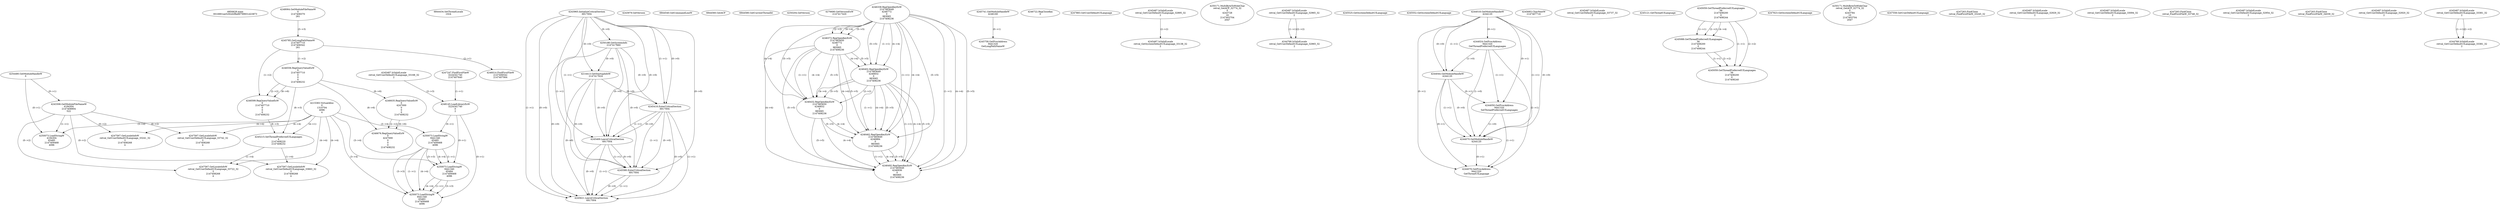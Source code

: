// Global SCDG with merge call
digraph {
	0 [label="6850628.main
0016901ee5292d2f8e89799931d23873"]
	1 [label="4254480.GetModuleHandleW
0"]
	2 [label="6844434.SetThreadLocale
1024"]
	3 [label="4243965.InitializeCriticalSection
6917004"]
	4 [label="4243979.GetVersion
"]
	5 [label="4250188.GetSystemInfo
2147417660"]
	3 -> 5 [label="(0-->0)"]
	6 [label="6844540.GetCommandLineW
"]
	7 [label="4214413.GetStartupInfoW
2147417624"]
	3 -> 7 [label="(0-->0)"]
	5 -> 7 [label="(0-->0)"]
	8 [label="6844560.GetACP
"]
	9 [label="6844580.GetCurrentThreadId
"]
	10 [label="4250204.GetVersion
"]
	11 [label="4276690.GetVersionExW
2147417420"]
	12 [label="4243306.GetModuleFileNameW
4194304
2147408904
522"]
	1 -> 12 [label="(0-->1)"]
	13 [label="4248064.GetModuleFileNameW
0
2147408370
261"]
	14 [label="4215383.VirtualAlloc
0
1310704
4096
4"]
	15 [label="4246338.RegOpenKeyExW
2147483649
4246772
0
983065
2147408236"]
	16 [label="4245741.GetModuleHandleW
4246160"]
	17 [label="4245758.GetProcAddress
9441320
GetLongPathNameW"]
	16 -> 17 [label="(0-->1)"]
	18 [label="4245785.GetLongPathNameW
2147407710
2147406542
261"]
	13 -> 18 [label="(3-->3)"]
	19 [label="4246556.RegQueryValueExW
0
2147407710
0
0
0
2147408232"]
	18 -> 19 [label="(1-->2)"]
	20 [label="4246635.RegQueryValueExW
0
4247000
0
0
0
2147408232"]
	19 -> 20 [label="(6-->6)"]
	21 [label="4246722.RegCloseKey
0"]
	22 [label="4247883.GetUserDefaultUILanguage
"]
	23 [label="4245418.EnterCriticalSection
6917004"]
	3 -> 23 [label="(1-->1)"]
	3 -> 23 [label="(0-->0)"]
	5 -> 23 [label="(0-->0)"]
	7 -> 23 [label="(0-->0)"]
	24 [label="4245469.LeaveCriticalSection
6917004"]
	3 -> 24 [label="(1-->1)"]
	23 -> 24 [label="(1-->1)"]
	3 -> 24 [label="(0-->0)"]
	5 -> 24 [label="(0-->0)"]
	7 -> 24 [label="(0-->0)"]
	23 -> 24 [label="(0-->0)"]
	25 [label="4245487.IsValidLocale
retval_GetUserDefaultUILanguage_32895_32
2"]
	26 [label="4250171.MultiByteToWideChar
retval_GetACP_32774_32
0
4243728
16
2147403704
2047"]
	27 [label="4246599.RegQueryValueExW
0
2147407710
0
0
0
2147408232"]
	18 -> 27 [label="(1-->2)"]
	19 -> 27 [label="(2-->2)"]
	19 -> 27 [label="(6-->6)"]
	28 [label="4245487.IsValidLocale
retval_GetUserDefaultUILanguage_32965_32
2"]
	29 [label="4244766.IsValidLocale
retval_GetUserDefaultUILanguage_32965_32
2"]
	28 -> 29 [label="(1-->1)"]
	28 -> 29 [label="(2-->2)"]
	30 [label="4245525.GetSystemDefaultUILanguage
"]
	31 [label="4245552.GetSystemDefaultUILanguage
"]
	32 [label="4244018.GetModuleHandleW
4244120"]
	33 [label="4244024.GetProcAddress
9441320
GetThreadPreferredUILanguages"]
	32 -> 33 [label="(0-->1)"]
	34 [label="4244044.GetModuleHandleW
4244120"]
	32 -> 34 [label="(1-->1)"]
	32 -> 34 [label="(0-->0)"]
	33 -> 34 [label="(1-->0)"]
	35 [label="4244050.GetProcAddress
9441320
SetThreadPreferredUILanguages"]
	32 -> 35 [label="(0-->1)"]
	33 -> 35 [label="(1-->1)"]
	34 -> 35 [label="(0-->1)"]
	36 [label="4244070.GetModuleHandleW
4244120"]
	32 -> 36 [label="(1-->1)"]
	34 -> 36 [label="(1-->1)"]
	32 -> 36 [label="(0-->0)"]
	33 -> 36 [label="(1-->0)"]
	34 -> 36 [label="(0-->0)"]
	35 -> 36 [label="(1-->0)"]
	37 [label="4244076.GetProcAddress
9441320
GetThreadUILanguage"]
	32 -> 37 [label="(0-->1)"]
	33 -> 37 [label="(1-->1)"]
	34 -> 37 [label="(0-->1)"]
	35 -> 37 [label="(1-->1)"]
	36 -> 37 [label="(0-->1)"]
	38 [label="4245683.CharNextW
2147407716"]
	39 [label="4246014.FindFirstFileW
2147406542
2147407064"]
	18 -> 39 [label="(2-->1)"]
	40 [label="4245487.IsValidLocale
retval_GetUserDefaultUILanguage_33737_32
2"]
	41 [label="4245121.GetThreadUILanguage
"]
	42 [label="4245059.GetThreadPreferredUILanguages
56
2147408200
0
2147408244"]
	43 [label="4245580.EnterCriticalSection
6917004"]
	3 -> 43 [label="(1-->1)"]
	23 -> 43 [label="(1-->1)"]
	24 -> 43 [label="(1-->1)"]
	3 -> 43 [label="(0-->0)"]
	5 -> 43 [label="(0-->0)"]
	7 -> 43 [label="(0-->0)"]
	23 -> 43 [label="(0-->0)"]
	24 -> 43 [label="(0-->0)"]
	44 [label="4245621.LeaveCriticalSection
6917004"]
	3 -> 44 [label="(1-->1)"]
	23 -> 44 [label="(1-->1)"]
	24 -> 44 [label="(1-->1)"]
	43 -> 44 [label="(1-->1)"]
	3 -> 44 [label="(0-->0)"]
	5 -> 44 [label="(0-->0)"]
	7 -> 44 [label="(0-->0)"]
	23 -> 44 [label="(0-->0)"]
	24 -> 44 [label="(0-->0)"]
	43 -> 44 [label="(0-->0)"]
	45 [label="4247923.GetSystemDefaultUILanguage
"]
	46 [label="4245487.IsValidLocale
retval_GetSystemDefaultUILanguage_33138_32
2"]
	25 -> 46 [label="(2-->2)"]
	47 [label="4250171.MultiByteToWideChar
retval_GetACP_32774_32
0
4243784
10
2147403704
2047"]
	48 [label="4246372.RegOpenKeyExW
2147483650
4246772
0
983065
2147408236"]
	15 -> 48 [label="(2-->2)"]
	15 -> 48 [label="(4-->4)"]
	15 -> 48 [label="(5-->5)"]
	49 [label="4245487.IsValidLocale
retval_GetUserDefaultUILanguage_33168_32
2"]
	50 [label="4247558.GetUserDefaultUILanguage
"]
	51 [label="4247567.GetLocaleInfoW
retval_GetUserDefaultUILanguage_33241_32
3
2147408268
4"]
	12 -> 51 [label="(0-->2)"]
	14 -> 51 [label="(4-->4)"]
	52 [label="4247247.FindFirstFileW
3224341740
2147407640"]
	53 [label="4247263.FindClose
retval_FindFirstFileW_33245_32"]
	54 [label="4248145.LoadLibraryExW
3224341740
0
2"]
	52 -> 54 [label="(1-->1)"]
	49 -> 54 [label="(2-->3)"]
	55 [label="4250073.LoadStringW
9441340
65485
2147409468
4096"]
	54 -> 55 [label="(0-->1)"]
	14 -> 55 [label="(3-->4)"]
	56 [label="4250073.LoadStringW
9441340
65484
2147409468
4096"]
	54 -> 56 [label="(0-->1)"]
	55 -> 56 [label="(1-->1)"]
	55 -> 56 [label="(3-->3)"]
	14 -> 56 [label="(3-->4)"]
	55 -> 56 [label="(4-->4)"]
	57 [label="4245487.IsValidLocale
retval_GetUserDefaultUILanguage_32929_32
2"]
	58 [label="4245088.GetThreadPreferredUILanguages
56
2147408200
0
2147408244"]
	42 -> 58 [label="(1-->1)"]
	42 -> 58 [label="(2-->2)"]
	42 -> 58 [label="(4-->4)"]
	59 [label="4245215.SetThreadPreferredUILanguages
4
2147408220
2147408232"]
	14 -> 59 [label="(4-->1)"]
	19 -> 59 [label="(6-->3)"]
	27 -> 59 [label="(6-->3)"]
	60 [label="4245059.GetThreadPreferredUILanguages
56
2147408200
0
2147408240"]
	42 -> 60 [label="(1-->1)"]
	58 -> 60 [label="(1-->1)"]
	42 -> 60 [label="(2-->2)"]
	58 -> 60 [label="(2-->2)"]
	61 [label="4247567.GetLocaleInfoW
retval_GetUserDefaultUILanguage_33722_32
3
2147408268
4"]
	12 -> 61 [label="(0-->2)"]
	14 -> 61 [label="(4-->4)"]
	59 -> 61 [label="(1-->4)"]
	62 [label="4250073.LoadStringW
4194304
65485
2147409468
4096"]
	1 -> 62 [label="(0-->1)"]
	12 -> 62 [label="(1-->1)"]
	14 -> 62 [label="(3-->4)"]
	63 [label="4246402.RegOpenKeyExW
2147483649
4246832
0
983065
2147408236"]
	15 -> 63 [label="(1-->1)"]
	15 -> 63 [label="(4-->4)"]
	48 -> 63 [label="(4-->4)"]
	15 -> 63 [label="(5-->5)"]
	48 -> 63 [label="(5-->5)"]
	64 [label="4246432.RegOpenKeyExW
2147483650
4246832
0
983065
2147408236"]
	48 -> 64 [label="(1-->1)"]
	63 -> 64 [label="(2-->2)"]
	15 -> 64 [label="(4-->4)"]
	48 -> 64 [label="(4-->4)"]
	63 -> 64 [label="(4-->4)"]
	15 -> 64 [label="(5-->5)"]
	48 -> 64 [label="(5-->5)"]
	63 -> 64 [label="(5-->5)"]
	65 [label="4246462.RegOpenKeyExW
2147483649
4246884
0
983065
2147408236"]
	15 -> 65 [label="(1-->1)"]
	63 -> 65 [label="(1-->1)"]
	15 -> 65 [label="(4-->4)"]
	48 -> 65 [label="(4-->4)"]
	63 -> 65 [label="(4-->4)"]
	64 -> 65 [label="(4-->4)"]
	15 -> 65 [label="(5-->5)"]
	48 -> 65 [label="(5-->5)"]
	63 -> 65 [label="(5-->5)"]
	64 -> 65 [label="(5-->5)"]
	66 [label="4245487.IsValidLocale
retval_GetUserDefaultUILanguage_33094_32
2"]
	67 [label="4247567.GetLocaleInfoW
retval_GetUserDefaultUILanguage_33742_32
3
2147408268
4"]
	12 -> 67 [label="(0-->2)"]
	14 -> 67 [label="(4-->4)"]
	68 [label="4247263.FindClose
retval_FindFirstFileW_33748_32"]
	69 [label="4245487.IsValidLocale
retval_GetUserDefaultUILanguage_32954_32
2"]
	70 [label="4247567.GetLocaleInfoW
retval_GetUserDefaultUILanguage_33663_32
3
2147408268
4"]
	12 -> 70 [label="(0-->2)"]
	14 -> 70 [label="(4-->4)"]
	59 -> 70 [label="(1-->4)"]
	71 [label="4247263.FindClose
retval_FindFirstFileW_34039_32"]
	72 [label="4246676.RegQueryValueExW
0
4247000
0
0
0
2147408232"]
	20 -> 72 [label="(2-->2)"]
	19 -> 72 [label="(6-->6)"]
	20 -> 72 [label="(6-->6)"]
	73 [label="4245487.IsValidLocale
retval_GetUserDefaultUILanguage_32920_32
2"]
	74 [label="4246492.RegOpenKeyExW
2147483649
4246936
0
983065
2147408236"]
	15 -> 74 [label="(1-->1)"]
	63 -> 74 [label="(1-->1)"]
	65 -> 74 [label="(1-->1)"]
	15 -> 74 [label="(4-->4)"]
	48 -> 74 [label="(4-->4)"]
	63 -> 74 [label="(4-->4)"]
	64 -> 74 [label="(4-->4)"]
	65 -> 74 [label="(4-->4)"]
	15 -> 74 [label="(5-->5)"]
	48 -> 74 [label="(5-->5)"]
	63 -> 74 [label="(5-->5)"]
	64 -> 74 [label="(5-->5)"]
	65 -> 74 [label="(5-->5)"]
	75 [label="4245487.IsValidLocale
retval_GetUserDefaultUILanguage_33381_32
2"]
	76 [label="4250073.LoadStringW
9441340
65483
2147409468
4096"]
	54 -> 76 [label="(0-->1)"]
	55 -> 76 [label="(1-->1)"]
	56 -> 76 [label="(1-->1)"]
	55 -> 76 [label="(3-->3)"]
	56 -> 76 [label="(3-->3)"]
	14 -> 76 [label="(3-->4)"]
	55 -> 76 [label="(4-->4)"]
	56 -> 76 [label="(4-->4)"]
	77 [label="4244766.IsValidLocale
retval_GetUserDefaultUILanguage_33381_32
2"]
	75 -> 77 [label="(1-->1)"]
	75 -> 77 [label="(2-->2)"]
}
